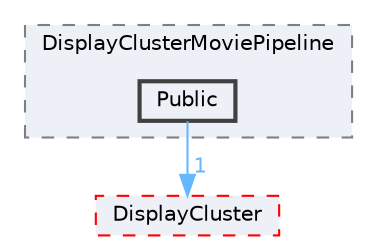 digraph "Public"
{
 // INTERACTIVE_SVG=YES
 // LATEX_PDF_SIZE
  bgcolor="transparent";
  edge [fontname=Helvetica,fontsize=10,labelfontname=Helvetica,labelfontsize=10];
  node [fontname=Helvetica,fontsize=10,shape=box,height=0.2,width=0.4];
  compound=true
  subgraph clusterdir_4abad7781b241613b348bbf0fafb41af {
    graph [ bgcolor="#edf0f7", pencolor="grey50", label="DisplayClusterMoviePipeline", fontname=Helvetica,fontsize=10 style="filled,dashed", URL="dir_4abad7781b241613b348bbf0fafb41af.html",tooltip=""]
  dir_7f78308f7ee5960993e1c798bb4afb1c [label="Public", fillcolor="#edf0f7", color="grey25", style="filled,bold", URL="dir_7f78308f7ee5960993e1c798bb4afb1c.html",tooltip=""];
  }
  dir_d83c855bf8b66896400089d2317d0824 [label="DisplayCluster", fillcolor="#edf0f7", color="red", style="filled,dashed", URL="dir_d83c855bf8b66896400089d2317d0824.html",tooltip=""];
  dir_7f78308f7ee5960993e1c798bb4afb1c->dir_d83c855bf8b66896400089d2317d0824 [headlabel="1", labeldistance=1.5 headhref="dir_000891_000316.html" href="dir_000891_000316.html" color="steelblue1" fontcolor="steelblue1"];
}
